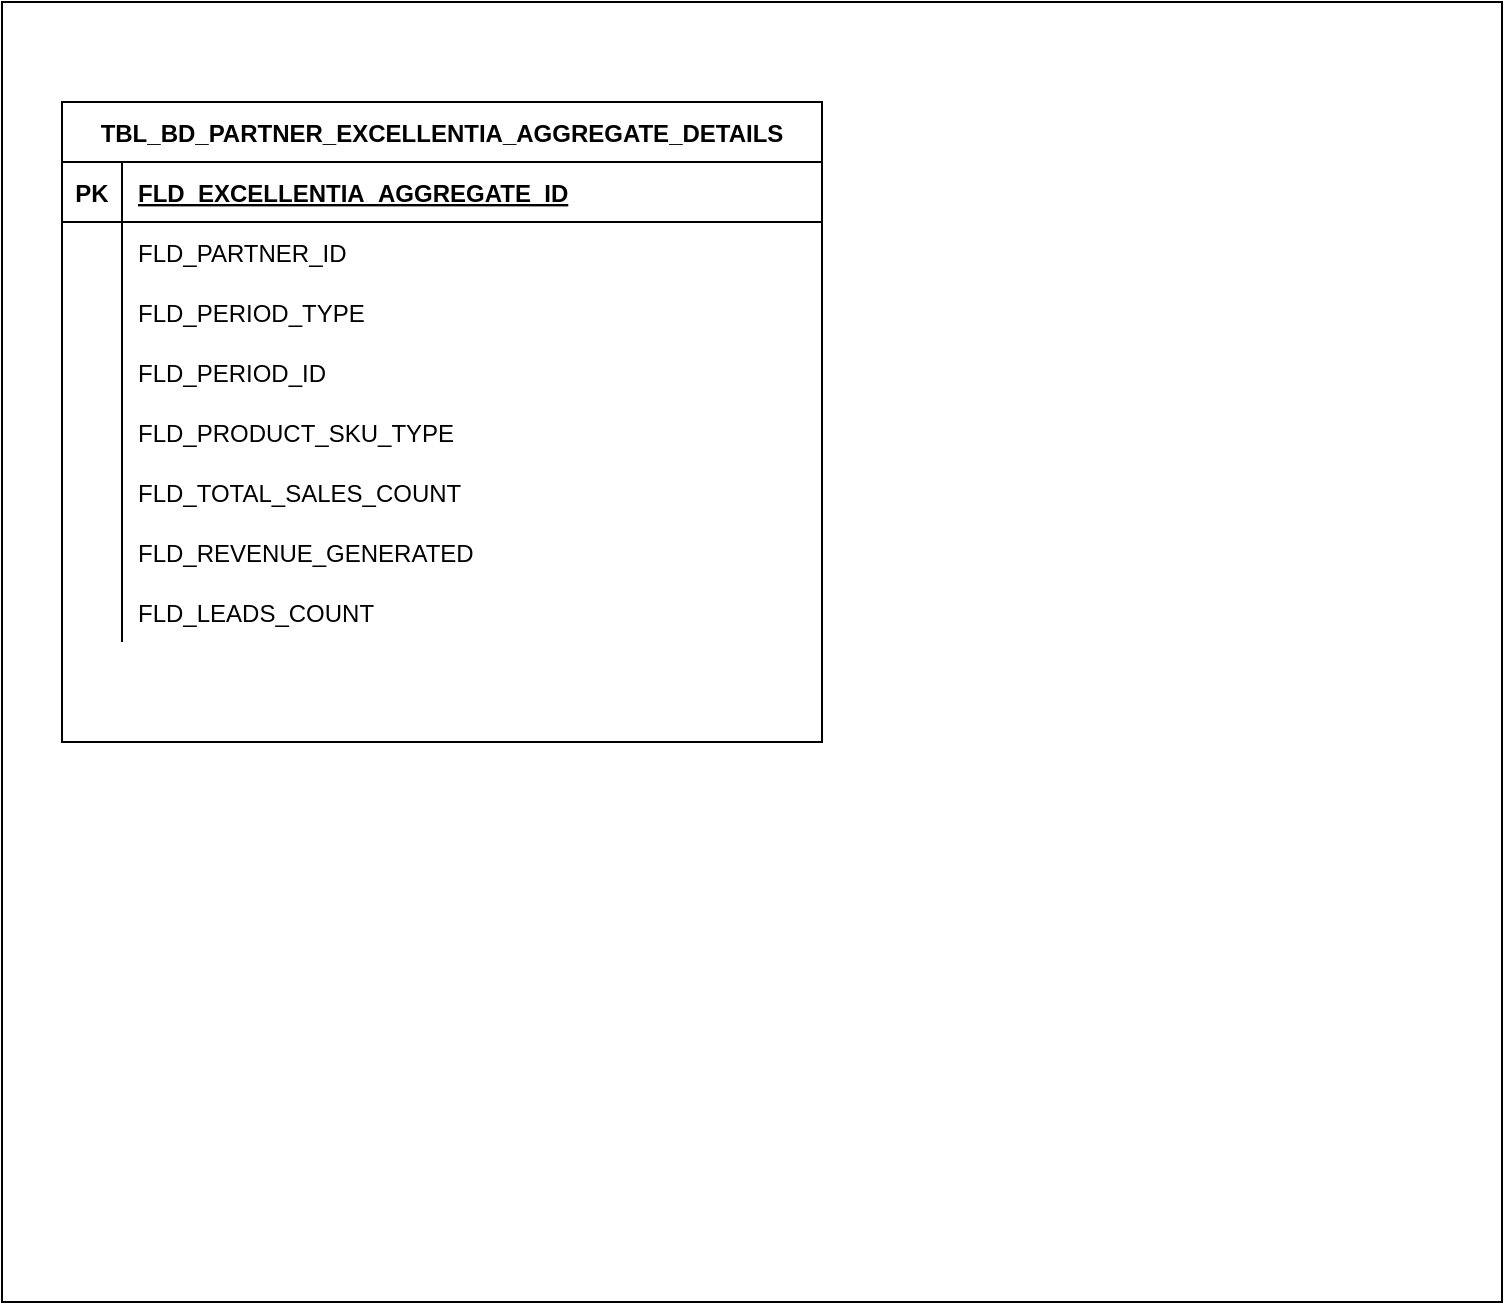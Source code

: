 <mxfile version="13.8.0" type="github" pages="2">
  <diagram id="kgpKYQtTHZ0yAKxKKP6v" name="AGGREGATE">
    <mxGraphModel dx="782" dy="1575" grid="1" gridSize="10" guides="1" tooltips="1" connect="1" arrows="1" fold="1" page="1" pageScale="1" pageWidth="850" pageHeight="1100" math="0" shadow="0">
      <root>
        <mxCell id="0" />
        <mxCell id="1" parent="0" />
        <mxCell id="TtuSKVxDWewor-fG6CV6-11" value="" style="shape=partialRectangle;html=1;whiteSpace=wrap;collapsible=0;dropTarget=0;pointerEvents=0;fillColor=none;top=0;left=0;bottom=0;right=0;points=[[0,0.5],[1,0.5]];portConstraint=eastwest;" parent="1" vertex="1">
          <mxGeometry x="130" y="-820" width="370" height="30" as="geometry" />
        </mxCell>
        <mxCell id="TtuSKVxDWewor-fG6CV6-12" value="" style="shape=partialRectangle;html=1;whiteSpace=wrap;connectable=0;fillColor=none;top=0;left=0;bottom=0;right=0;overflow=hidden;" parent="TtuSKVxDWewor-fG6CV6-11" vertex="1">
          <mxGeometry width="83" height="30" as="geometry" />
        </mxCell>
        <mxCell id="YeZUD0BTTwD83YskK-D0-7" value="" style="rounded=0;whiteSpace=wrap;html=1;fontFamily=Helvetica;fontSize=16;" parent="1" vertex="1">
          <mxGeometry y="-1100" width="750" height="650" as="geometry" />
        </mxCell>
        <mxCell id="TtuSKVxDWewor-fG6CV6-34" value="TBL_BD_PARTNER_EXCELLENTIA_AGGREGATE_DETAILS" style="shape=table;startSize=30;container=1;collapsible=1;childLayout=tableLayout;fixedRows=1;rowLines=0;fontStyle=1;align=center;resizeLast=1;overflow=hidden;" parent="1" vertex="1">
          <mxGeometry x="30" y="-1050" width="380" height="320" as="geometry" />
        </mxCell>
        <mxCell id="TtuSKVxDWewor-fG6CV6-35" value="" style="shape=partialRectangle;collapsible=0;dropTarget=0;pointerEvents=0;fillColor=none;top=0;left=0;bottom=1;right=0;points=[[0,0.5],[1,0.5]];portConstraint=eastwest;" parent="TtuSKVxDWewor-fG6CV6-34" vertex="1">
          <mxGeometry y="30" width="380" height="30" as="geometry" />
        </mxCell>
        <mxCell id="TtuSKVxDWewor-fG6CV6-36" value="PK" style="shape=partialRectangle;connectable=0;fillColor=none;top=0;left=0;bottom=0;right=0;fontStyle=1;overflow=hidden;" parent="TtuSKVxDWewor-fG6CV6-35" vertex="1">
          <mxGeometry width="30" height="30" as="geometry" />
        </mxCell>
        <mxCell id="TtuSKVxDWewor-fG6CV6-37" value="FLD_EXCELLENTIA_AGGREGATE_ID" style="shape=partialRectangle;connectable=0;fillColor=none;top=0;left=0;bottom=0;right=0;align=left;spacingLeft=6;fontStyle=5;overflow=hidden;" parent="TtuSKVxDWewor-fG6CV6-35" vertex="1">
          <mxGeometry x="30" width="350" height="30" as="geometry" />
        </mxCell>
        <mxCell id="TtuSKVxDWewor-fG6CV6-38" value="" style="shape=partialRectangle;collapsible=0;dropTarget=0;pointerEvents=0;fillColor=none;top=0;left=0;bottom=0;right=0;points=[[0,0.5],[1,0.5]];portConstraint=eastwest;" parent="TtuSKVxDWewor-fG6CV6-34" vertex="1">
          <mxGeometry y="60" width="380" height="30" as="geometry" />
        </mxCell>
        <mxCell id="TtuSKVxDWewor-fG6CV6-39" value="" style="shape=partialRectangle;connectable=0;fillColor=none;top=0;left=0;bottom=0;right=0;editable=1;overflow=hidden;" parent="TtuSKVxDWewor-fG6CV6-38" vertex="1">
          <mxGeometry width="30" height="30" as="geometry" />
        </mxCell>
        <mxCell id="TtuSKVxDWewor-fG6CV6-40" value="FLD_PARTNER_ID" style="shape=partialRectangle;connectable=0;fillColor=none;top=0;left=0;bottom=0;right=0;align=left;spacingLeft=6;overflow=hidden;" parent="TtuSKVxDWewor-fG6CV6-38" vertex="1">
          <mxGeometry x="30" width="350" height="30" as="geometry" />
        </mxCell>
        <mxCell id="TtuSKVxDWewor-fG6CV6-74" value="" style="shape=partialRectangle;collapsible=0;dropTarget=0;pointerEvents=0;fillColor=none;top=0;left=0;bottom=0;right=0;points=[[0,0.5],[1,0.5]];portConstraint=eastwest;" parent="TtuSKVxDWewor-fG6CV6-34" vertex="1">
          <mxGeometry y="90" width="380" height="30" as="geometry" />
        </mxCell>
        <mxCell id="TtuSKVxDWewor-fG6CV6-75" value="" style="shape=partialRectangle;connectable=0;fillColor=none;top=0;left=0;bottom=0;right=0;editable=1;overflow=hidden;" parent="TtuSKVxDWewor-fG6CV6-74" vertex="1">
          <mxGeometry width="30" height="30" as="geometry" />
        </mxCell>
        <mxCell id="TtuSKVxDWewor-fG6CV6-76" value="FLD_PERIOD_TYPE" style="shape=partialRectangle;connectable=0;fillColor=none;top=0;left=0;bottom=0;right=0;align=left;spacingLeft=6;overflow=hidden;" parent="TtuSKVxDWewor-fG6CV6-74" vertex="1">
          <mxGeometry x="30" width="350" height="30" as="geometry" />
        </mxCell>
        <mxCell id="YeZUD0BTTwD83YskK-D0-1" value="" style="shape=partialRectangle;collapsible=0;dropTarget=0;pointerEvents=0;fillColor=none;top=0;left=0;bottom=0;right=0;points=[[0,0.5],[1,0.5]];portConstraint=eastwest;" parent="TtuSKVxDWewor-fG6CV6-34" vertex="1">
          <mxGeometry y="120" width="380" height="30" as="geometry" />
        </mxCell>
        <mxCell id="YeZUD0BTTwD83YskK-D0-2" value="" style="shape=partialRectangle;connectable=0;fillColor=none;top=0;left=0;bottom=0;right=0;editable=1;overflow=hidden;" parent="YeZUD0BTTwD83YskK-D0-1" vertex="1">
          <mxGeometry width="30" height="30" as="geometry" />
        </mxCell>
        <mxCell id="YeZUD0BTTwD83YskK-D0-3" value="FLD_PERIOD_ID" style="shape=partialRectangle;connectable=0;fillColor=none;top=0;left=0;bottom=0;right=0;align=left;spacingLeft=6;overflow=hidden;" parent="YeZUD0BTTwD83YskK-D0-1" vertex="1">
          <mxGeometry x="30" width="350" height="30" as="geometry" />
        </mxCell>
        <mxCell id="TtuSKVxDWewor-fG6CV6-71" value="" style="shape=partialRectangle;collapsible=0;dropTarget=0;pointerEvents=0;fillColor=none;top=0;left=0;bottom=0;right=0;points=[[0,0.5],[1,0.5]];portConstraint=eastwest;" parent="TtuSKVxDWewor-fG6CV6-34" vertex="1">
          <mxGeometry y="150" width="380" height="30" as="geometry" />
        </mxCell>
        <mxCell id="TtuSKVxDWewor-fG6CV6-72" value="" style="shape=partialRectangle;connectable=0;fillColor=none;top=0;left=0;bottom=0;right=0;editable=1;overflow=hidden;" parent="TtuSKVxDWewor-fG6CV6-71" vertex="1">
          <mxGeometry width="30" height="30" as="geometry" />
        </mxCell>
        <mxCell id="TtuSKVxDWewor-fG6CV6-73" value="FLD_PRODUCT_SKU_TYPE" style="shape=partialRectangle;connectable=0;fillColor=none;top=0;left=0;bottom=0;right=0;align=left;spacingLeft=6;overflow=hidden;" parent="TtuSKVxDWewor-fG6CV6-71" vertex="1">
          <mxGeometry x="30" width="350" height="30" as="geometry" />
        </mxCell>
        <mxCell id="TtuSKVxDWewor-fG6CV6-44" value="" style="shape=partialRectangle;collapsible=0;dropTarget=0;pointerEvents=0;fillColor=none;top=0;left=0;bottom=0;right=0;points=[[0,0.5],[1,0.5]];portConstraint=eastwest;" parent="TtuSKVxDWewor-fG6CV6-34" vertex="1">
          <mxGeometry y="180" width="380" height="30" as="geometry" />
        </mxCell>
        <mxCell id="TtuSKVxDWewor-fG6CV6-45" value="" style="shape=partialRectangle;connectable=0;fillColor=none;top=0;left=0;bottom=0;right=0;editable=1;overflow=hidden;" parent="TtuSKVxDWewor-fG6CV6-44" vertex="1">
          <mxGeometry width="30" height="30" as="geometry" />
        </mxCell>
        <mxCell id="TtuSKVxDWewor-fG6CV6-46" value="FLD_TOTAL_SALES_COUNT" style="shape=partialRectangle;connectable=0;fillColor=none;top=0;left=0;bottom=0;right=0;align=left;spacingLeft=6;overflow=hidden;" parent="TtuSKVxDWewor-fG6CV6-44" vertex="1">
          <mxGeometry x="30" width="350" height="30" as="geometry" />
        </mxCell>
        <mxCell id="TtuSKVxDWewor-fG6CV6-41" value="" style="shape=partialRectangle;collapsible=0;dropTarget=0;pointerEvents=0;fillColor=none;top=0;left=0;bottom=0;right=0;points=[[0,0.5],[1,0.5]];portConstraint=eastwest;" parent="TtuSKVxDWewor-fG6CV6-34" vertex="1">
          <mxGeometry y="210" width="380" height="30" as="geometry" />
        </mxCell>
        <mxCell id="TtuSKVxDWewor-fG6CV6-42" value="" style="shape=partialRectangle;connectable=0;fillColor=none;top=0;left=0;bottom=0;right=0;editable=1;overflow=hidden;" parent="TtuSKVxDWewor-fG6CV6-41" vertex="1">
          <mxGeometry width="30" height="30" as="geometry" />
        </mxCell>
        <mxCell id="TtuSKVxDWewor-fG6CV6-43" value="FLD_REVENUE_GENERATED" style="shape=partialRectangle;connectable=0;fillColor=none;top=0;left=0;bottom=0;right=0;align=left;spacingLeft=6;overflow=hidden;" parent="TtuSKVxDWewor-fG6CV6-41" vertex="1">
          <mxGeometry x="30" width="350" height="30" as="geometry" />
        </mxCell>
        <mxCell id="YeZUD0BTTwD83YskK-D0-4" value="" style="shape=partialRectangle;collapsible=0;dropTarget=0;pointerEvents=0;fillColor=none;top=0;left=0;bottom=0;right=0;points=[[0,0.5],[1,0.5]];portConstraint=eastwest;" parent="TtuSKVxDWewor-fG6CV6-34" vertex="1">
          <mxGeometry y="240" width="380" height="30" as="geometry" />
        </mxCell>
        <mxCell id="YeZUD0BTTwD83YskK-D0-5" value="" style="shape=partialRectangle;connectable=0;fillColor=none;top=0;left=0;bottom=0;right=0;editable=1;overflow=hidden;" parent="YeZUD0BTTwD83YskK-D0-4" vertex="1">
          <mxGeometry width="30" height="30" as="geometry" />
        </mxCell>
        <mxCell id="YeZUD0BTTwD83YskK-D0-6" value="FLD_LEADS_COUNT" style="shape=partialRectangle;connectable=0;fillColor=none;top=0;left=0;bottom=0;right=0;align=left;spacingLeft=6;overflow=hidden;" parent="YeZUD0BTTwD83YskK-D0-4" vertex="1">
          <mxGeometry x="30" width="350" height="30" as="geometry" />
        </mxCell>
      </root>
    </mxGraphModel>
  </diagram>
  <diagram id="SWbrRW2tSj8GUT-kZDE3" name="CONFIG">
    <mxGraphModel dx="920" dy="1659" grid="1" gridSize="10" guides="1" tooltips="1" connect="1" arrows="1" fold="1" page="1" pageScale="1" pageWidth="850" pageHeight="1100" math="0" shadow="0">
      <root>
        <mxCell id="Mjqd-YUflLHvJhoWcTEr-0" />
        <mxCell id="Mjqd-YUflLHvJhoWcTEr-1" parent="Mjqd-YUflLHvJhoWcTEr-0" />
        <mxCell id="e53UCdVPdByJAE6K5Fl_-19" value="" style="whiteSpace=wrap;html=1;aspect=fixed;" parent="Mjqd-YUflLHvJhoWcTEr-1" vertex="1">
          <mxGeometry y="-1100" width="860" height="860" as="geometry" />
        </mxCell>
        <mxCell id="e53UCdVPdByJAE6K5Fl_-0" value="TBL_BD_EXCELLENTIA_CONFIG_DETAILS" style="shape=table;startSize=30;container=1;collapsible=1;childLayout=tableLayout;fixedRows=1;rowLines=0;fontStyle=1;align=center;resizeLast=1;overflow=hidden;fontFamily=Helvetica;fontSize=12;" parent="Mjqd-YUflLHvJhoWcTEr-1" vertex="1">
          <mxGeometry x="55" y="-1040" width="375" height="410" as="geometry" />
        </mxCell>
        <mxCell id="e53UCdVPdByJAE6K5Fl_-1" value="" style="shape=partialRectangle;collapsible=0;dropTarget=0;pointerEvents=0;fillColor=none;top=0;left=0;bottom=1;right=0;points=[[0,0.5],[1,0.5]];portConstraint=eastwest;" parent="e53UCdVPdByJAE6K5Fl_-0" vertex="1">
          <mxGeometry y="30" width="375" height="30" as="geometry" />
        </mxCell>
        <mxCell id="e53UCdVPdByJAE6K5Fl_-2" value="PK" style="shape=partialRectangle;connectable=0;fillColor=none;top=0;left=0;bottom=0;right=0;fontStyle=1;overflow=hidden;" parent="e53UCdVPdByJAE6K5Fl_-1" vertex="1">
          <mxGeometry width="30" height="30" as="geometry" />
        </mxCell>
        <mxCell id="e53UCdVPdByJAE6K5Fl_-3" value="FLD_EXCELLENTIA_CONFIG_INSTANCE_ID" style="shape=partialRectangle;connectable=0;fillColor=none;top=0;left=0;bottom=0;right=0;align=left;spacingLeft=6;fontStyle=5;overflow=hidden;fontFamily=Helvetica;fontSize=12;" parent="e53UCdVPdByJAE6K5Fl_-1" vertex="1">
          <mxGeometry x="30" width="345" height="30" as="geometry" />
        </mxCell>
        <mxCell id="e53UCdVPdByJAE6K5Fl_-4" value="" style="shape=partialRectangle;collapsible=0;dropTarget=0;pointerEvents=0;fillColor=none;top=0;left=0;bottom=0;right=0;points=[[0,0.5],[1,0.5]];portConstraint=eastwest;" parent="e53UCdVPdByJAE6K5Fl_-0" vertex="1">
          <mxGeometry y="60" width="375" height="30" as="geometry" />
        </mxCell>
        <mxCell id="e53UCdVPdByJAE6K5Fl_-5" value="" style="shape=partialRectangle;connectable=0;fillColor=none;top=0;left=0;bottom=0;right=0;editable=1;overflow=hidden;" parent="e53UCdVPdByJAE6K5Fl_-4" vertex="1">
          <mxGeometry width="30" height="30" as="geometry" />
        </mxCell>
        <mxCell id="e53UCdVPdByJAE6K5Fl_-6" value="FLD_COUNTRY_ID" style="shape=partialRectangle;connectable=0;fillColor=none;top=0;left=0;bottom=0;right=0;align=left;spacingLeft=6;overflow=hidden;fontFamily=Helvetica;fontSize=12;" parent="e53UCdVPdByJAE6K5Fl_-4" vertex="1">
          <mxGeometry x="30" width="345" height="30" as="geometry" />
        </mxCell>
        <mxCell id="e53UCdVPdByJAE6K5Fl_-7" value="" style="shape=partialRectangle;collapsible=0;dropTarget=0;pointerEvents=0;fillColor=none;top=0;left=0;bottom=0;right=0;points=[[0,0.5],[1,0.5]];portConstraint=eastwest;" parent="e53UCdVPdByJAE6K5Fl_-0" vertex="1">
          <mxGeometry y="90" width="375" height="30" as="geometry" />
        </mxCell>
        <mxCell id="e53UCdVPdByJAE6K5Fl_-8" value="" style="shape=partialRectangle;connectable=0;fillColor=none;top=0;left=0;bottom=0;right=0;editable=1;overflow=hidden;" parent="e53UCdVPdByJAE6K5Fl_-7" vertex="1">
          <mxGeometry width="30" height="30" as="geometry" />
        </mxCell>
        <mxCell id="e53UCdVPdByJAE6K5Fl_-9" value="FLD_PERIOD_ID" style="shape=partialRectangle;connectable=0;fillColor=none;top=0;left=0;bottom=0;right=0;align=left;spacingLeft=6;overflow=hidden;fontFamily=Helvetica;fontSize=12;" parent="e53UCdVPdByJAE6K5Fl_-7" vertex="1">
          <mxGeometry x="30" width="345" height="30" as="geometry" />
        </mxCell>
        <mxCell id="e53UCdVPdByJAE6K5Fl_-10" value="" style="shape=partialRectangle;collapsible=0;dropTarget=0;pointerEvents=0;fillColor=none;top=0;left=0;bottom=0;right=0;points=[[0,0.5],[1,0.5]];portConstraint=eastwest;" parent="e53UCdVPdByJAE6K5Fl_-0" vertex="1">
          <mxGeometry y="120" width="375" height="30" as="geometry" />
        </mxCell>
        <mxCell id="e53UCdVPdByJAE6K5Fl_-11" value="" style="shape=partialRectangle;connectable=0;fillColor=none;top=0;left=0;bottom=0;right=0;editable=1;overflow=hidden;" parent="e53UCdVPdByJAE6K5Fl_-10" vertex="1">
          <mxGeometry width="30" height="30" as="geometry" />
        </mxCell>
        <mxCell id="e53UCdVPdByJAE6K5Fl_-12" value="FLD_PRODUCT_SKU_ID" style="shape=partialRectangle;connectable=0;fillColor=none;top=0;left=0;bottom=0;right=0;align=left;spacingLeft=6;overflow=hidden;fontSize=12;" parent="e53UCdVPdByJAE6K5Fl_-10" vertex="1">
          <mxGeometry x="30" width="345" height="30" as="geometry" />
        </mxCell>
        <mxCell id="e53UCdVPdByJAE6K5Fl_-13" value="" style="shape=partialRectangle;collapsible=0;dropTarget=0;pointerEvents=0;fillColor=none;top=0;left=0;bottom=0;right=0;points=[[0,0.5],[1,0.5]];portConstraint=eastwest;" parent="e53UCdVPdByJAE6K5Fl_-0" vertex="1">
          <mxGeometry y="150" width="375" height="30" as="geometry" />
        </mxCell>
        <mxCell id="e53UCdVPdByJAE6K5Fl_-14" value="" style="shape=partialRectangle;connectable=0;fillColor=none;top=0;left=0;bottom=0;right=0;editable=1;overflow=hidden;" parent="e53UCdVPdByJAE6K5Fl_-13" vertex="1">
          <mxGeometry width="30" height="30" as="geometry" />
        </mxCell>
        <mxCell id="e53UCdVPdByJAE6K5Fl_-15" value="FLD_PARTNER_ROLE" style="shape=partialRectangle;connectable=0;fillColor=none;top=0;left=0;bottom=0;right=0;align=left;spacingLeft=6;overflow=hidden;fontSize=12;" parent="e53UCdVPdByJAE6K5Fl_-13" vertex="1">
          <mxGeometry x="30" width="345" height="30" as="geometry" />
        </mxCell>
        <mxCell id="e53UCdVPdByJAE6K5Fl_-16" value="" style="shape=partialRectangle;collapsible=0;dropTarget=0;pointerEvents=0;fillColor=none;top=0;left=0;bottom=0;right=0;points=[[0,0.5],[1,0.5]];portConstraint=eastwest;" parent="e53UCdVPdByJAE6K5Fl_-0" vertex="1">
          <mxGeometry y="180" width="375" height="30" as="geometry" />
        </mxCell>
        <mxCell id="e53UCdVPdByJAE6K5Fl_-17" value="" style="shape=partialRectangle;connectable=0;fillColor=none;top=0;left=0;bottom=0;right=0;editable=1;overflow=hidden;" parent="e53UCdVPdByJAE6K5Fl_-16" vertex="1">
          <mxGeometry width="30" height="30" as="geometry" />
        </mxCell>
        <mxCell id="e53UCdVPdByJAE6K5Fl_-18" value="FLD_AWARD_NAME" style="shape=partialRectangle;connectable=0;fillColor=none;top=0;left=0;bottom=0;right=0;align=left;spacingLeft=6;overflow=hidden;fontSize=12;" parent="e53UCdVPdByJAE6K5Fl_-16" vertex="1">
          <mxGeometry x="30" width="345" height="30" as="geometry" />
        </mxCell>
        <mxCell id="e53UCdVPdByJAE6K5Fl_-21" value="" style="shape=partialRectangle;collapsible=0;dropTarget=0;pointerEvents=0;fillColor=none;top=0;left=0;bottom=0;right=0;points=[[0,0.5],[1,0.5]];portConstraint=eastwest;" parent="e53UCdVPdByJAE6K5Fl_-0" vertex="1">
          <mxGeometry y="210" width="375" height="30" as="geometry" />
        </mxCell>
        <mxCell id="e53UCdVPdByJAE6K5Fl_-22" value="" style="shape=partialRectangle;connectable=0;fillColor=none;top=0;left=0;bottom=0;right=0;editable=1;overflow=hidden;" parent="e53UCdVPdByJAE6K5Fl_-21" vertex="1">
          <mxGeometry width="30" height="30" as="geometry" />
        </mxCell>
        <mxCell id="e53UCdVPdByJAE6K5Fl_-23" value="FLD_AWARD_NAME" style="shape=partialRectangle;connectable=0;fillColor=none;top=0;left=0;bottom=0;right=0;align=left;spacingLeft=6;overflow=hidden;fontSize=12;" parent="e53UCdVPdByJAE6K5Fl_-21" vertex="1">
          <mxGeometry x="30" width="345" height="30" as="geometry" />
        </mxCell>
      </root>
    </mxGraphModel>
  </diagram>
</mxfile>
